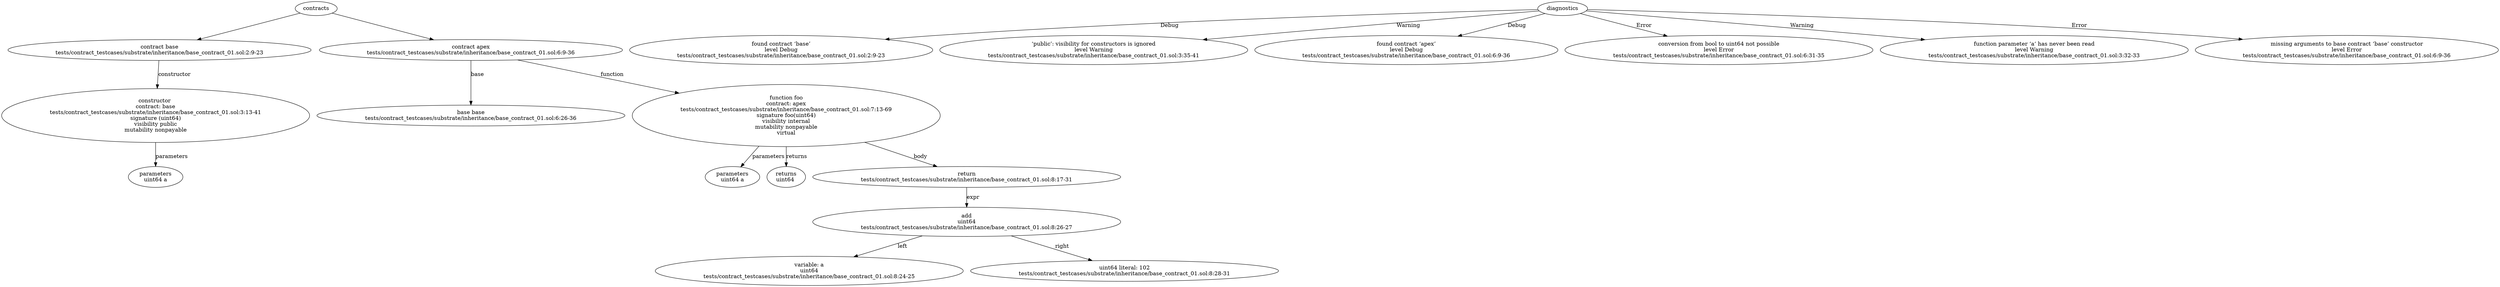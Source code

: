 strict digraph "tests/contract_testcases/substrate/inheritance/base_contract_01.sol" {
	contract [label="contract base\ntests/contract_testcases/substrate/inheritance/base_contract_01.sol:2:9-23"]
	node_2 [label="constructor \ncontract: base\ntests/contract_testcases/substrate/inheritance/base_contract_01.sol:3:13-41\nsignature (uint64)\nvisibility public\nmutability nonpayable"]
	parameters [label="parameters\nuint64 a"]
	contract_4 [label="contract apex\ntests/contract_testcases/substrate/inheritance/base_contract_01.sol:6:9-36"]
	base [label="base base\ntests/contract_testcases/substrate/inheritance/base_contract_01.sol:6:26-36"]
	foo [label="function foo\ncontract: apex\ntests/contract_testcases/substrate/inheritance/base_contract_01.sol:7:13-69\nsignature foo(uint64)\nvisibility internal\nmutability nonpayable\nvirtual"]
	parameters_7 [label="parameters\nuint64 a"]
	returns [label="returns\nuint64 "]
	return [label="return\ntests/contract_testcases/substrate/inheritance/base_contract_01.sol:8:17-31"]
	add [label="add\nuint64\ntests/contract_testcases/substrate/inheritance/base_contract_01.sol:8:26-27"]
	variable [label="variable: a\nuint64\ntests/contract_testcases/substrate/inheritance/base_contract_01.sol:8:24-25"]
	number_literal [label="uint64 literal: 102\ntests/contract_testcases/substrate/inheritance/base_contract_01.sol:8:28-31"]
	diagnostic [label="found contract ‘base’\nlevel Debug\ntests/contract_testcases/substrate/inheritance/base_contract_01.sol:2:9-23"]
	diagnostic_15 [label="‘public’: visibility for constructors is ignored\nlevel Warning\ntests/contract_testcases/substrate/inheritance/base_contract_01.sol:3:35-41"]
	diagnostic_16 [label="found contract ‘apex’\nlevel Debug\ntests/contract_testcases/substrate/inheritance/base_contract_01.sol:6:9-36"]
	diagnostic_17 [label="conversion from bool to uint64 not possible\nlevel Error\ntests/contract_testcases/substrate/inheritance/base_contract_01.sol:6:31-35"]
	diagnostic_18 [label="function parameter ‘a‘ has never been read\nlevel Warning\ntests/contract_testcases/substrate/inheritance/base_contract_01.sol:3:32-33"]
	diagnostic_19 [label="missing arguments to base contract ‘base’ constructor\nlevel Error\ntests/contract_testcases/substrate/inheritance/base_contract_01.sol:6:9-36"]
	contracts -> contract
	contract -> node_2 [label="constructor"]
	node_2 -> parameters [label="parameters"]
	contracts -> contract_4
	contract_4 -> base [label="base"]
	contract_4 -> foo [label="function"]
	foo -> parameters_7 [label="parameters"]
	foo -> returns [label="returns"]
	foo -> return [label="body"]
	return -> add [label="expr"]
	add -> variable [label="left"]
	add -> number_literal [label="right"]
	diagnostics -> diagnostic [label="Debug"]
	diagnostics -> diagnostic_15 [label="Warning"]
	diagnostics -> diagnostic_16 [label="Debug"]
	diagnostics -> diagnostic_17 [label="Error"]
	diagnostics -> diagnostic_18 [label="Warning"]
	diagnostics -> diagnostic_19 [label="Error"]
}
